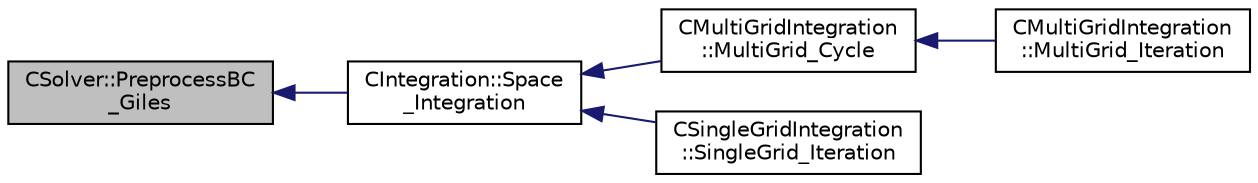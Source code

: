 digraph "CSolver::PreprocessBC_Giles"
{
  edge [fontname="Helvetica",fontsize="10",labelfontname="Helvetica",labelfontsize="10"];
  node [fontname="Helvetica",fontsize="10",shape=record];
  rankdir="LR";
  Node4000 [label="CSolver::PreprocessBC\l_Giles",height=0.2,width=0.4,color="black", fillcolor="grey75", style="filled", fontcolor="black"];
  Node4000 -> Node4001 [dir="back",color="midnightblue",fontsize="10",style="solid",fontname="Helvetica"];
  Node4001 [label="CIntegration::Space\l_Integration",height=0.2,width=0.4,color="black", fillcolor="white", style="filled",URL="$class_c_integration.html#af7aa23ef26b19cb2e73a8df6c7924d91",tooltip="Do the space integration of the numerical system. "];
  Node4001 -> Node4002 [dir="back",color="midnightblue",fontsize="10",style="solid",fontname="Helvetica"];
  Node4002 [label="CMultiGridIntegration\l::MultiGrid_Cycle",height=0.2,width=0.4,color="black", fillcolor="white", style="filled",URL="$class_c_multi_grid_integration.html#aa9a52a00a3417c465307ae6aea035f41",tooltip="Perform a Full-Approximation Storage (FAS) Multigrid. "];
  Node4002 -> Node4003 [dir="back",color="midnightblue",fontsize="10",style="solid",fontname="Helvetica"];
  Node4003 [label="CMultiGridIntegration\l::MultiGrid_Iteration",height=0.2,width=0.4,color="black", fillcolor="white", style="filled",URL="$class_c_multi_grid_integration.html#af0b4014222a37402257b735d2ca32a81",tooltip="This subroutine calls the MultiGrid_Cycle and also prepare the multigrid levels and the monitoring..."];
  Node4001 -> Node4004 [dir="back",color="midnightblue",fontsize="10",style="solid",fontname="Helvetica"];
  Node4004 [label="CSingleGridIntegration\l::SingleGrid_Iteration",height=0.2,width=0.4,color="black", fillcolor="white", style="filled",URL="$class_c_single_grid_integration.html#a0f1aacf74dd7f72e9459f9631d9030ad",tooltip="Do the numerical integration (implicit) of the turbulence solver. "];
}
